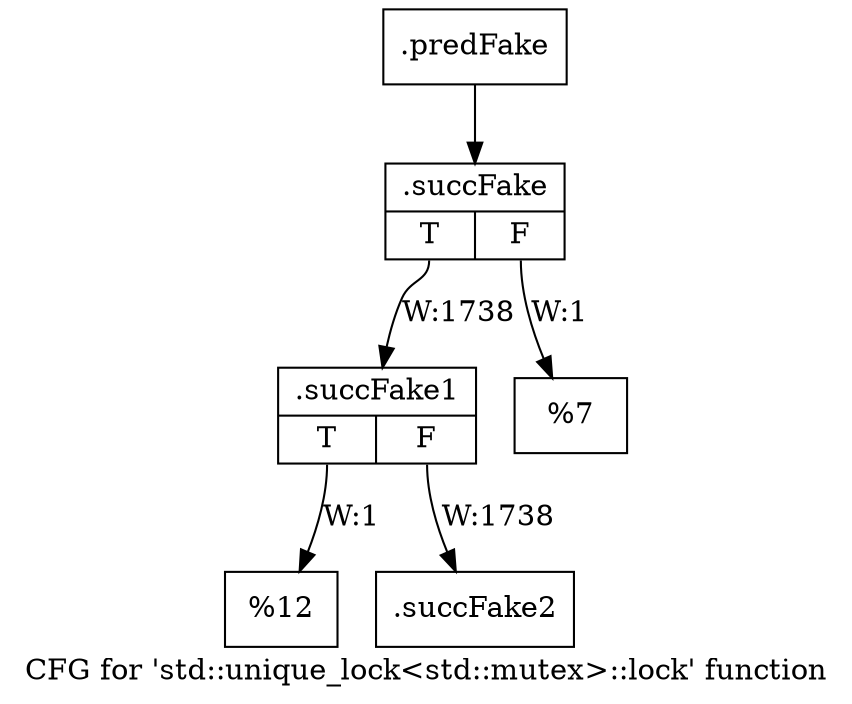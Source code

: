 digraph "CFG for 'std::unique_lock\<std::mutex\>::lock' function" {
	label="CFG for 'std::unique_lock\<std::mutex\>::lock' function";

	Node0x58cfc50 [shape=record,filename="",linenumber="",label="{.predFake}"];
	Node0x58cfc50 -> Node0x509b930[ callList="" memoryops="" filename="/mnt/xilinx/Vitis_HLS/2021.2/tps/lnx64/gcc-6.2.0/lib/gcc/x86_64-pc-linux-gnu/6.2.0/../../../../include/c++/6.2.0/bits/std_mutex.h" execusionnum="1737"];
	Node0x509b930 [shape=record,filename="/mnt/xilinx/Vitis_HLS/2021.2/tps/lnx64/gcc-6.2.0/lib/gcc/x86_64-pc-linux-gnu/6.2.0/../../../../include/c++/6.2.0/bits/std_mutex.h",linenumber="261",label="{.succFake|{<s0>T|<s1>F}}"];
	Node0x509b930:s0 -> Node0x509b9e0[label="W:1738" callList="" memoryops="" filename="/mnt/xilinx/Vitis_HLS/2021.2/tps/lnx64/gcc-6.2.0/lib/gcc/x86_64-pc-linux-gnu/6.2.0/../../../../include/c++/6.2.0/bits/std_mutex.h" execusionnum="1737"];
	Node0x509b930:s1 -> Node0x58d0420[label="W:1"];
	Node0x58d0420 [shape=record,filename="/mnt/xilinx/Vitis_HLS/2021.2/tps/lnx64/gcc-6.2.0/lib/gcc/x86_64-pc-linux-gnu/6.2.0/../../../../include/c++/6.2.0/bits/std_mutex.h",linenumber="262",label="{%7}"];
	Node0x509b9e0 [shape=record,filename="/mnt/xilinx/Vitis_HLS/2021.2/tps/lnx64/gcc-6.2.0/lib/gcc/x86_64-pc-linux-gnu/6.2.0/../../../../include/c++/6.2.0/bits/std_mutex.h",linenumber="263",label="{.succFake1|{<s0>T|<s1>F}}"];
	Node0x509b9e0:s0 -> Node0x58d04c0[label="W:1"];
	Node0x509b9e0:s1 -> Node0x509ba90[label="W:1738" callList="" memoryops="" filename="/mnt/xilinx/Vitis_HLS/2021.2/tps/lnx64/gcc-6.2.0/lib/gcc/x86_64-pc-linux-gnu/6.2.0/../../../../include/c++/6.2.0/bits/std_mutex.h" execusionnum="1737"];
	Node0x58d04c0 [shape=record,filename="/mnt/xilinx/Vitis_HLS/2021.2/tps/lnx64/gcc-6.2.0/lib/gcc/x86_64-pc-linux-gnu/6.2.0/../../../../include/c++/6.2.0/bits/std_mutex.h",linenumber="264",label="{%12}"];
	Node0x509ba90 [shape=record,filename="/mnt/xilinx/Vitis_HLS/2021.2/tps/lnx64/gcc-6.2.0/lib/gcc/x86_64-pc-linux-gnu/6.2.0/../../../../include/c++/6.2.0/bits/std_mutex.h",linenumber="270",label="{.succFake2}"];
}
